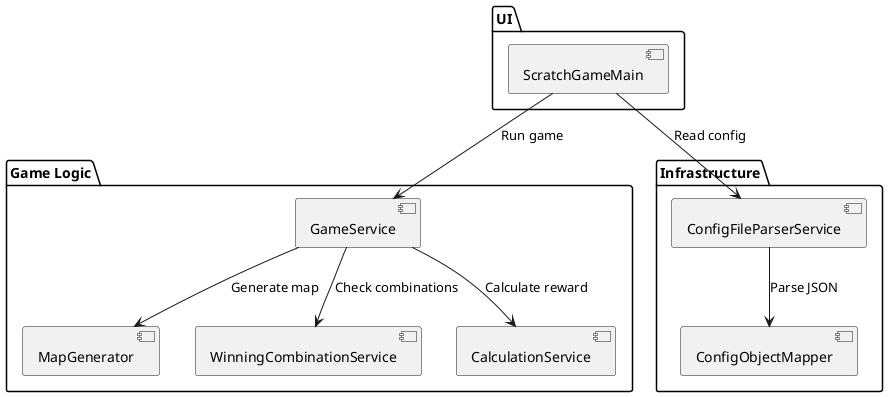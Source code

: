 @startuml
package "Game Logic" {
  component GameService
  component MapGenerator
  component WinningCombinationService
  component CalculationService
}

package "Infrastructure" {
  component ConfigFileParserService
  component ConfigObjectMapper
}

package "UI" {
  component ScratchGameMain
}

ScratchGameMain --> ConfigFileParserService: Read config
ConfigFileParserService --> ConfigObjectMapper: Parse JSON
ScratchGameMain --> GameService: Run game

GameService --> MapGenerator: Generate map
GameService --> WinningCombinationService: Check combinations
GameService --> CalculationService: Calculate reward

@enduml